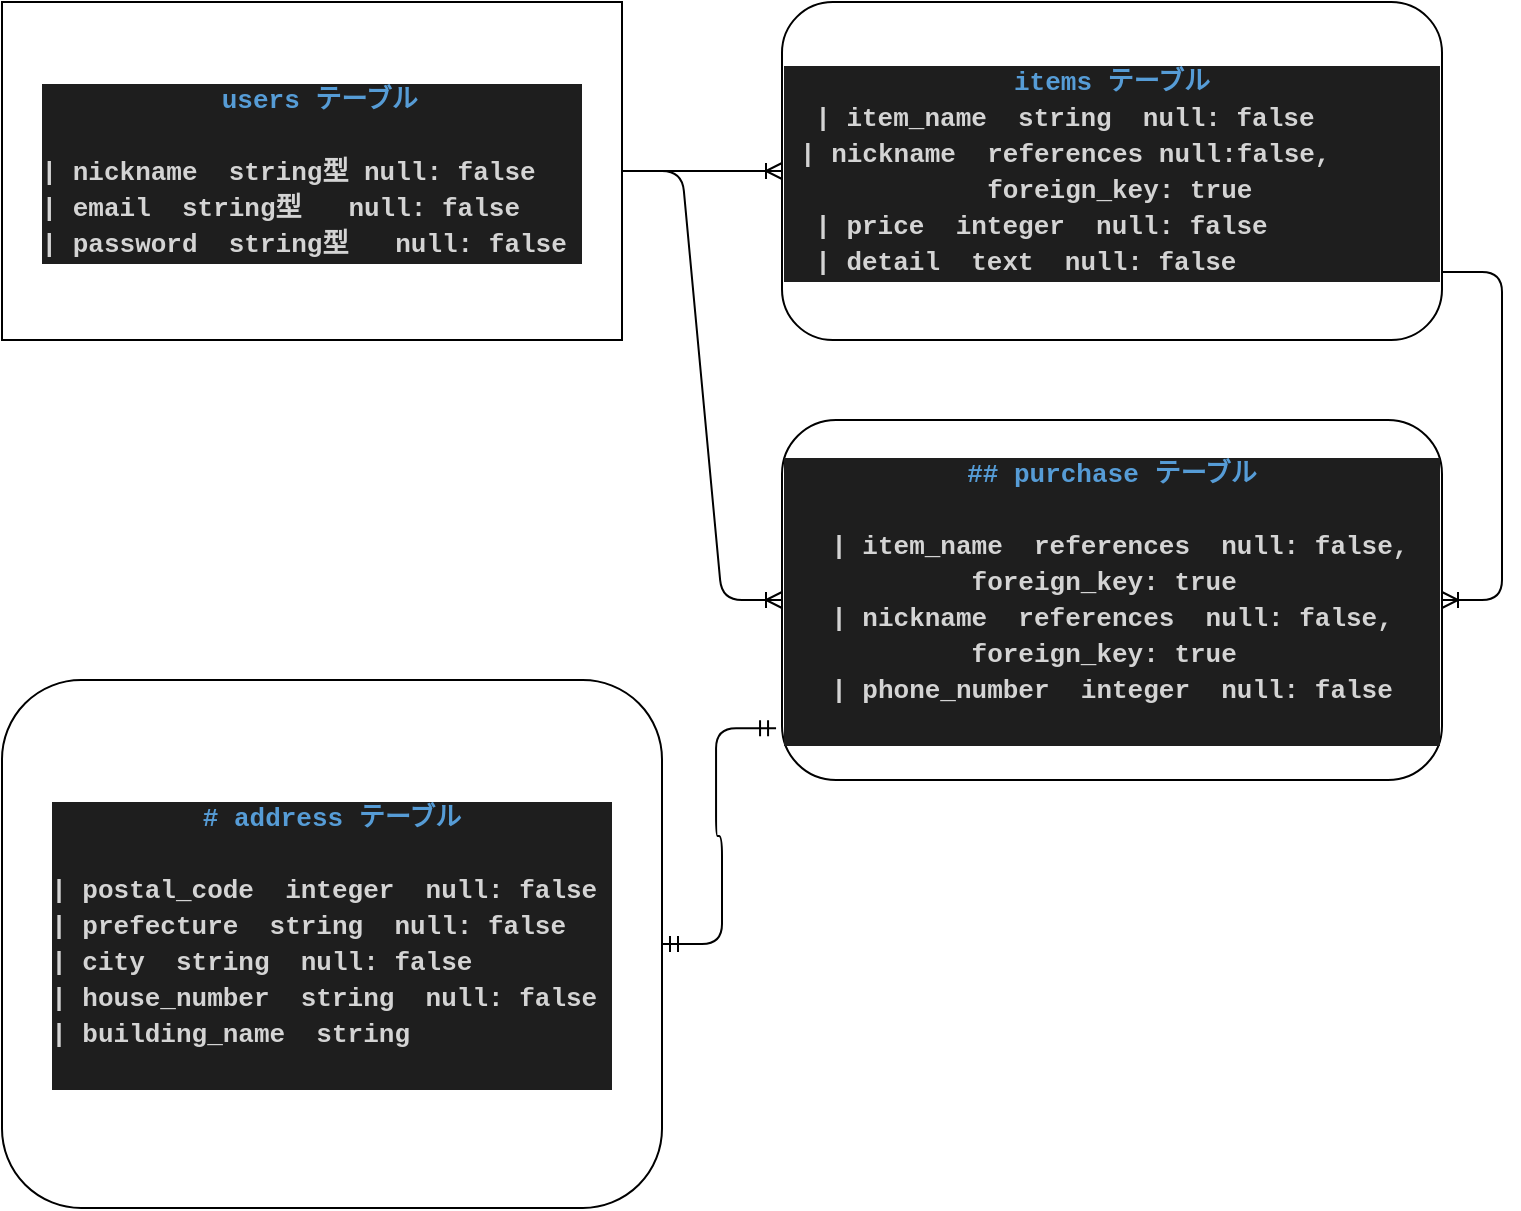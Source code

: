 <mxfile version="13.10.0" type="embed">
    <diagram id="PARWrQKCtxSPjxegMp2Y" name="ページ1">
        <mxGraphModel dx="770" dy="680" grid="1" gridSize="10" guides="1" tooltips="1" connect="1" arrows="1" fold="1" page="1" pageScale="1" pageWidth="1169" pageHeight="827" math="0" shadow="0">
            <root>
                <mxCell id="0"/>
                <mxCell id="1" parent="0"/>
                <mxCell id="3" value="&lt;div style=&quot;color: rgb(212 , 212 , 212) ; background-color: rgb(30 , 30 , 30) ; font-family: &amp;#34;menlo&amp;#34; , &amp;#34;monaco&amp;#34; , &amp;#34;courier new&amp;#34; , monospace ; font-size: 13px ; line-height: 18px&quot;&gt;&lt;div style=&quot;font-size: 13px&quot;&gt;&lt;span style=&quot;color: rgb(86 , 156 , 214) ; font-size: 13px&quot;&gt;&amp;nbsp;users テーブル&lt;/span&gt;&lt;/div&gt;&lt;div style=&quot;font-size: 13px&quot;&gt;&lt;span style=&quot;color: rgb(86 , 156 , 214) ; font-size: 13px&quot;&gt;&lt;br style=&quot;font-size: 13px&quot;&gt;&lt;/span&gt;&lt;/div&gt;&lt;div style=&quot;text-align: left ; font-size: 13px&quot;&gt;| nickname&amp;nbsp; string型 null: false&amp;nbsp;&amp;nbsp;&lt;/div&gt;&lt;div style=&quot;text-align: left ; font-size: 13px&quot;&gt;| email&amp;nbsp; string型&amp;nbsp; &amp;nbsp;null: false&amp;nbsp;&lt;/div&gt;&lt;div style=&quot;text-align: left ; font-size: 13px&quot;&gt;&lt;span style=&quot;color: rgb(212 , 212 , 212) ; font-size: 13px&quot;&gt;| password&amp;nbsp; string型&amp;nbsp; &amp;nbsp;null: false&amp;nbsp;&lt;/span&gt;&lt;/div&gt;&lt;/div&gt;" style="rounded=0;whiteSpace=wrap;html=1;fontStyle=1;verticalAlign=middle;fontSize=13;" vertex="1" parent="1">
                    <mxGeometry x="10" y="11" width="310" height="169" as="geometry"/>
                </mxCell>
                <mxCell id="5" value="&lt;div style=&quot;color: rgb(212 , 212 , 212) ; background-color: rgb(30 , 30 , 30) ; font-family: &amp;#34;menlo&amp;#34; , &amp;#34;monaco&amp;#34; , &amp;#34;courier new&amp;#34; , monospace ; line-height: 18px ; font-size: 13px&quot;&gt;&lt;div style=&quot;font-size: 13px&quot;&gt;&lt;div style=&quot;font-family: &amp;#34;menlo&amp;#34; , &amp;#34;monaco&amp;#34; , &amp;#34;courier new&amp;#34; , monospace ; line-height: 18px ; font-size: 13px&quot;&gt;&lt;span style=&quot;color: rgb(86 , 156 , 214) ; font-size: 13px&quot;&gt;items テーブル&lt;/span&gt;&lt;/div&gt;&lt;/div&gt;&lt;div style=&quot;text-align: left ; font-size: 13px&quot;&gt;&amp;nbsp; | item_name&amp;nbsp; string&amp;nbsp; null: false&amp;nbsp;&lt;/div&gt;&lt;div style=&quot;font-size: 13px&quot;&gt;&lt;span&gt;&amp;nbsp;| nickname&amp;nbsp; references null:false,&amp;nbsp; &amp;nbsp; &amp;nbsp; &amp;nbsp; &amp;nbsp; foreign_key: true&amp;nbsp;&lt;/span&gt;&lt;/div&gt;&lt;div style=&quot;text-align: left ; font-size: 13px&quot;&gt;&amp;nbsp; | price&amp;nbsp; integer&amp;nbsp; null: false&amp;nbsp;&lt;/div&gt;&lt;div style=&quot;text-align: left ; font-size: 13px&quot;&gt;&amp;nbsp; | detail&amp;nbsp; text&amp;nbsp; null: false&amp;nbsp;&lt;/div&gt;&lt;/div&gt;" style="rounded=1;whiteSpace=wrap;html=1;fontSize=13;fontStyle=1;align=center;" vertex="1" parent="1">
                    <mxGeometry x="400" y="11" width="330" height="169" as="geometry"/>
                </mxCell>
                <mxCell id="6" value="&lt;div style=&quot;color: rgb(212 , 212 , 212) ; background-color: rgb(30 , 30 , 30) ; font-family: &amp;#34;menlo&amp;#34; , &amp;#34;monaco&amp;#34; , &amp;#34;courier new&amp;#34; , monospace ; line-height: 18px&quot;&gt;&lt;div&gt;&lt;span style=&quot;color: rgb(86 , 156 , 214)&quot;&gt;## purchase テーブル&lt;/span&gt;&lt;/div&gt;&lt;div&gt;&lt;span style=&quot;color: rgb(86 , 156 , 214)&quot;&gt;&lt;br&gt;&lt;/span&gt;&lt;/div&gt;&lt;div&gt;&amp;nbsp;| item_name&amp;nbsp; references&amp;nbsp; null: false, foreign_key: true&amp;nbsp;&lt;/div&gt;&lt;div&gt;| nickname&amp;nbsp; references&amp;nbsp; null: false, foreign_key: true&amp;nbsp;&lt;/div&gt;&lt;div&gt;&lt;div style=&quot;font-family: &amp;#34;menlo&amp;#34; , &amp;#34;monaco&amp;#34; , &amp;#34;courier new&amp;#34; , monospace ; line-height: 18px&quot;&gt;&amp;nbsp;| phone_number&amp;nbsp; integer&amp;nbsp; null: false&amp;nbsp;&lt;/div&gt;&lt;/div&gt;&lt;div&gt;&lt;br&gt;&lt;/div&gt;&lt;/div&gt;" style="rounded=1;whiteSpace=wrap;html=1;fontStyle=1;fontSize=13;" vertex="1" parent="1">
                    <mxGeometry x="400" y="220" width="330" height="180" as="geometry"/>
                </mxCell>
                <mxCell id="7" value="" style="edgeStyle=entityRelationEdgeStyle;fontSize=12;html=1;endArrow=ERoneToMany;entryX=0;entryY=0.5;entryDx=0;entryDy=0;exitX=1;exitY=0.5;exitDx=0;exitDy=0;" edge="1" parent="1" source="3" target="5">
                    <mxGeometry width="100" height="100" relative="1" as="geometry">
                        <mxPoint x="320" y="110" as="sourcePoint"/>
                        <mxPoint x="420" y="10" as="targetPoint"/>
                    </mxGeometry>
                </mxCell>
                <mxCell id="9" value="" style="edgeStyle=entityRelationEdgeStyle;fontSize=12;html=1;endArrow=ERoneToMany;exitX=1;exitY=0.5;exitDx=0;exitDy=0;entryX=0;entryY=0.5;entryDx=0;entryDy=0;" edge="1" parent="1" source="3" target="6">
                    <mxGeometry width="100" height="100" relative="1" as="geometry">
                        <mxPoint x="350" y="200" as="sourcePoint"/>
                        <mxPoint x="410" y="310" as="targetPoint"/>
                    </mxGeometry>
                </mxCell>
                <mxCell id="14" value="&lt;div style=&quot;color: rgb(212 , 212 , 212) ; background-color: rgb(30 , 30 , 30) ; font-family: &amp;#34;menlo&amp;#34; , &amp;#34;monaco&amp;#34; , &amp;#34;courier new&amp;#34; , monospace ; line-height: 18px&quot;&gt;&lt;div&gt;&lt;span style=&quot;color: rgb(86 , 156 , 214)&quot;&gt;&lt;b&gt;# address テーブル&lt;/b&gt;&lt;/span&gt;&lt;/div&gt;&lt;div style=&quot;text-align: left&quot;&gt;&lt;span style=&quot;color: rgb(86 , 156 , 214)&quot;&gt;&lt;b&gt;&lt;br&gt;&lt;/b&gt;&lt;/span&gt;&lt;/div&gt;&lt;div style=&quot;text-align: left&quot;&gt;&lt;b&gt;| postal_code&amp;nbsp; integer&amp;nbsp; null: false&amp;nbsp;&lt;/b&gt;&lt;/div&gt;&lt;div style=&quot;text-align: left&quot;&gt;&lt;b&gt;| prefecture&amp;nbsp; string&amp;nbsp; null: false&amp;nbsp;&lt;/b&gt;&lt;/div&gt;&lt;div style=&quot;text-align: left&quot;&gt;&lt;b&gt;| city&amp;nbsp; string&amp;nbsp; null: false&amp;nbsp;&lt;/b&gt;&lt;/div&gt;&lt;div style=&quot;text-align: left&quot;&gt;&lt;b&gt;| house_number&amp;nbsp; string&amp;nbsp; null: false&amp;nbsp;&lt;/b&gt;&lt;/div&gt;&lt;div style=&quot;text-align: left&quot;&gt;&lt;b&gt;| building_name&amp;nbsp; string&amp;nbsp;&amp;nbsp;&lt;/b&gt;&lt;/div&gt;&lt;br&gt;&lt;/div&gt;" style="rounded=1;whiteSpace=wrap;html=1;fontSize=13;" vertex="1" parent="1">
                    <mxGeometry x="10" y="350" width="330" height="264" as="geometry"/>
                </mxCell>
                <mxCell id="15" value="" style="edgeStyle=entityRelationEdgeStyle;fontSize=12;html=1;endArrow=ERmandOne;startArrow=ERmandOne;exitX=1;exitY=0.5;exitDx=0;exitDy=0;entryX=-0.009;entryY=0.856;entryDx=0;entryDy=0;entryPerimeter=0;" edge="1" parent="1" source="14" target="6">
                    <mxGeometry width="100" height="100" relative="1" as="geometry">
                        <mxPoint x="510" y="430" as="sourcePoint"/>
                        <mxPoint x="560" y="420" as="targetPoint"/>
                    </mxGeometry>
                </mxCell>
                <mxCell id="16" value="" style="edgeStyle=entityRelationEdgeStyle;fontSize=12;html=1;endArrow=ERoneToMany;entryX=1;entryY=0.5;entryDx=0;entryDy=0;exitX=1;exitY=0.799;exitDx=0;exitDy=0;exitPerimeter=0;" edge="1" parent="1" source="5" target="6">
                    <mxGeometry width="100" height="100" relative="1" as="geometry">
                        <mxPoint x="760" y="109" as="sourcePoint"/>
                        <mxPoint x="640" y="310" as="targetPoint"/>
                    </mxGeometry>
                </mxCell>
            </root>
        </mxGraphModel>
    </diagram>
</mxfile>